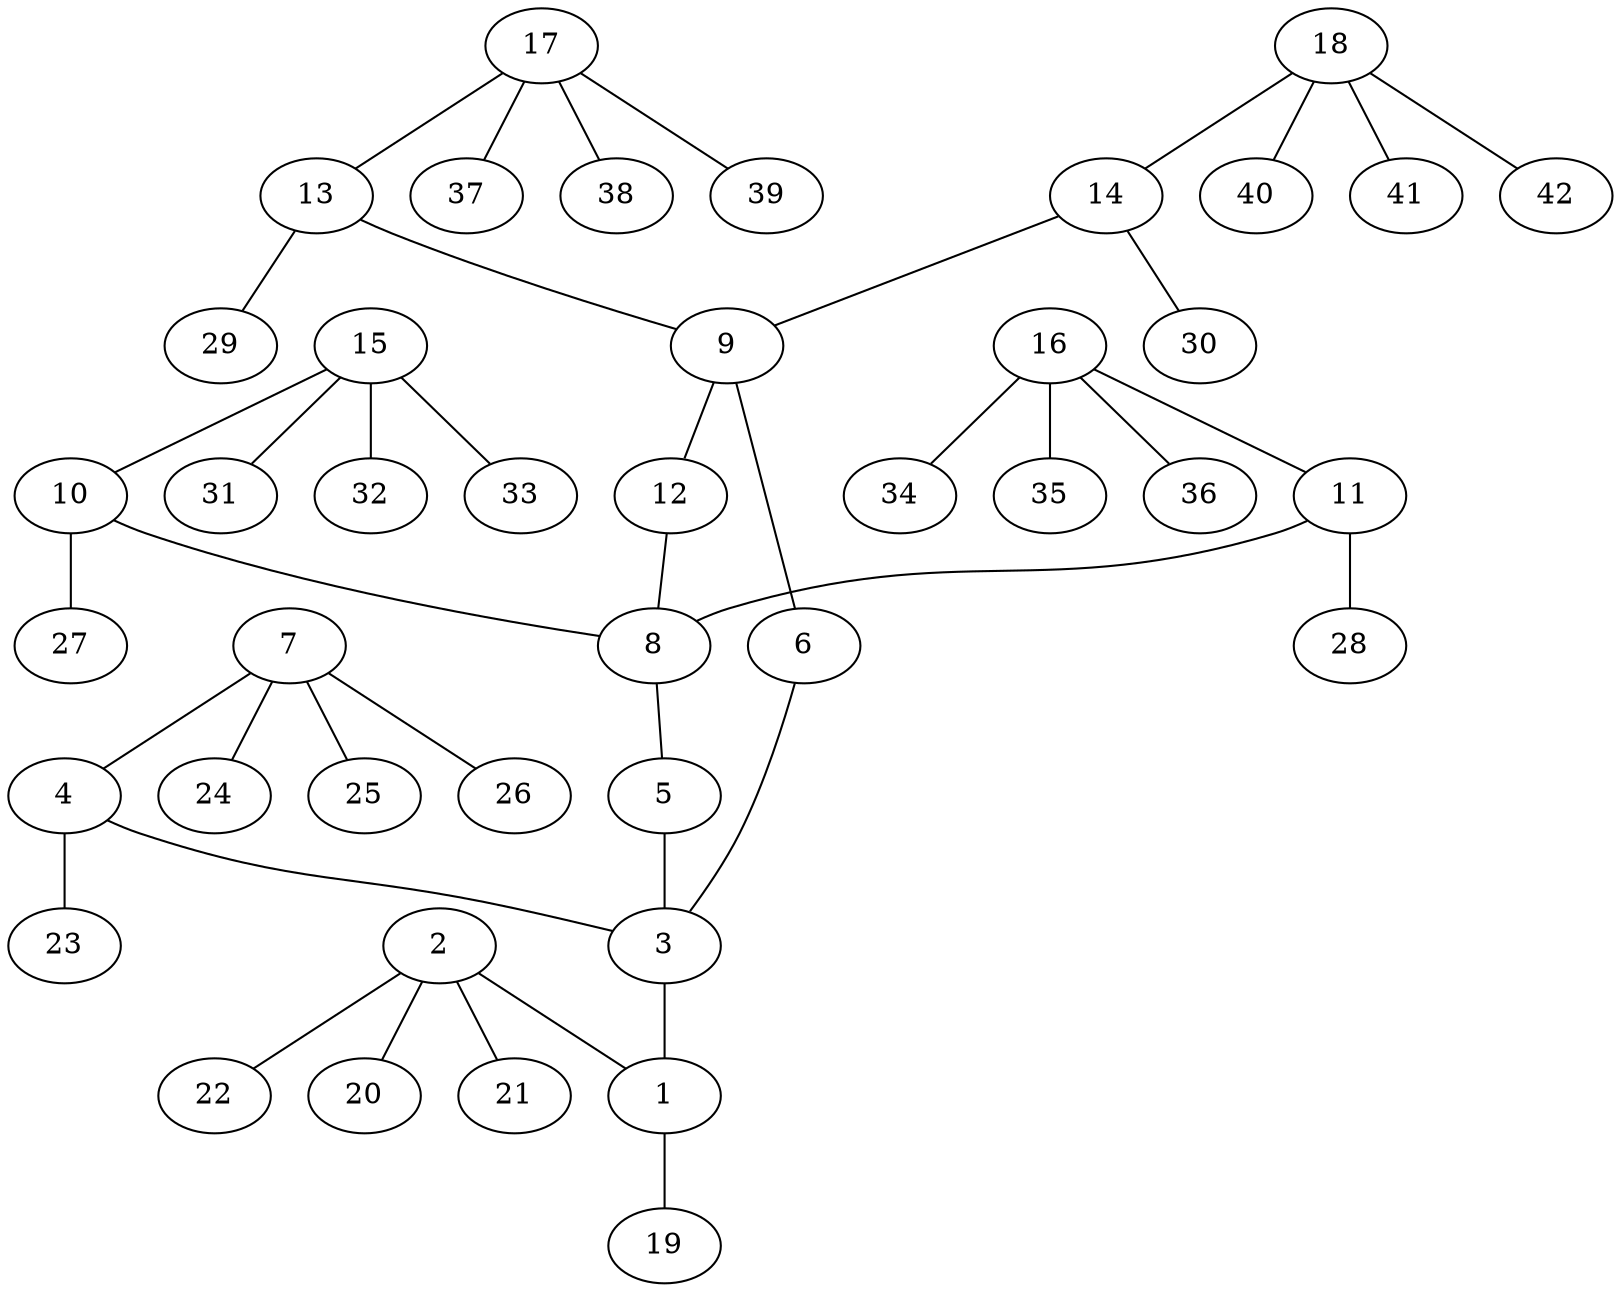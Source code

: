 graph molecule_304 {
	1	 [chem=N];
	19	 [chem=H];
	1 -- 19	 [valence=1];
	2	 [chem=C];
	2 -- 1	 [valence=1];
	20	 [chem=H];
	2 -- 20	 [valence=1];
	21	 [chem=H];
	2 -- 21	 [valence=1];
	22	 [chem=H];
	2 -- 22	 [valence=1];
	3	 [chem=P];
	3 -- 1	 [valence=1];
	4	 [chem=N];
	4 -- 3	 [valence=1];
	23	 [chem=H];
	4 -- 23	 [valence=1];
	5	 [chem=N];
	5 -- 3	 [valence=2];
	6	 [chem=N];
	6 -- 3	 [valence=1];
	7	 [chem=C];
	7 -- 4	 [valence=1];
	24	 [chem=H];
	7 -- 24	 [valence=1];
	25	 [chem=H];
	7 -- 25	 [valence=1];
	26	 [chem=H];
	7 -- 26	 [valence=1];
	8	 [chem=P];
	8 -- 5	 [valence=1];
	9	 [chem=P];
	9 -- 6	 [valence=2];
	12	 [chem=N];
	9 -- 12	 [valence=1];
	10	 [chem=N];
	10 -- 8	 [valence=1];
	27	 [chem=H];
	10 -- 27	 [valence=1];
	11	 [chem=N];
	11 -- 8	 [valence=1];
	28	 [chem=H];
	11 -- 28	 [valence=1];
	12 -- 8	 [valence=2];
	13	 [chem=N];
	13 -- 9	 [valence=1];
	29	 [chem=H];
	13 -- 29	 [valence=1];
	14	 [chem=N];
	14 -- 9	 [valence=1];
	30	 [chem=H];
	14 -- 30	 [valence=1];
	15	 [chem=C];
	15 -- 10	 [valence=1];
	31	 [chem=H];
	15 -- 31	 [valence=1];
	32	 [chem=H];
	15 -- 32	 [valence=1];
	33	 [chem=H];
	15 -- 33	 [valence=1];
	16	 [chem=C];
	16 -- 11	 [valence=1];
	34	 [chem=H];
	16 -- 34	 [valence=1];
	35	 [chem=H];
	16 -- 35	 [valence=1];
	36	 [chem=H];
	16 -- 36	 [valence=1];
	17	 [chem=C];
	17 -- 13	 [valence=1];
	37	 [chem=H];
	17 -- 37	 [valence=1];
	38	 [chem=H];
	17 -- 38	 [valence=1];
	39	 [chem=H];
	17 -- 39	 [valence=1];
	18	 [chem=C];
	18 -- 14	 [valence=1];
	40	 [chem=H];
	18 -- 40	 [valence=1];
	41	 [chem=H];
	18 -- 41	 [valence=1];
	42	 [chem=H];
	18 -- 42	 [valence=1];
}

